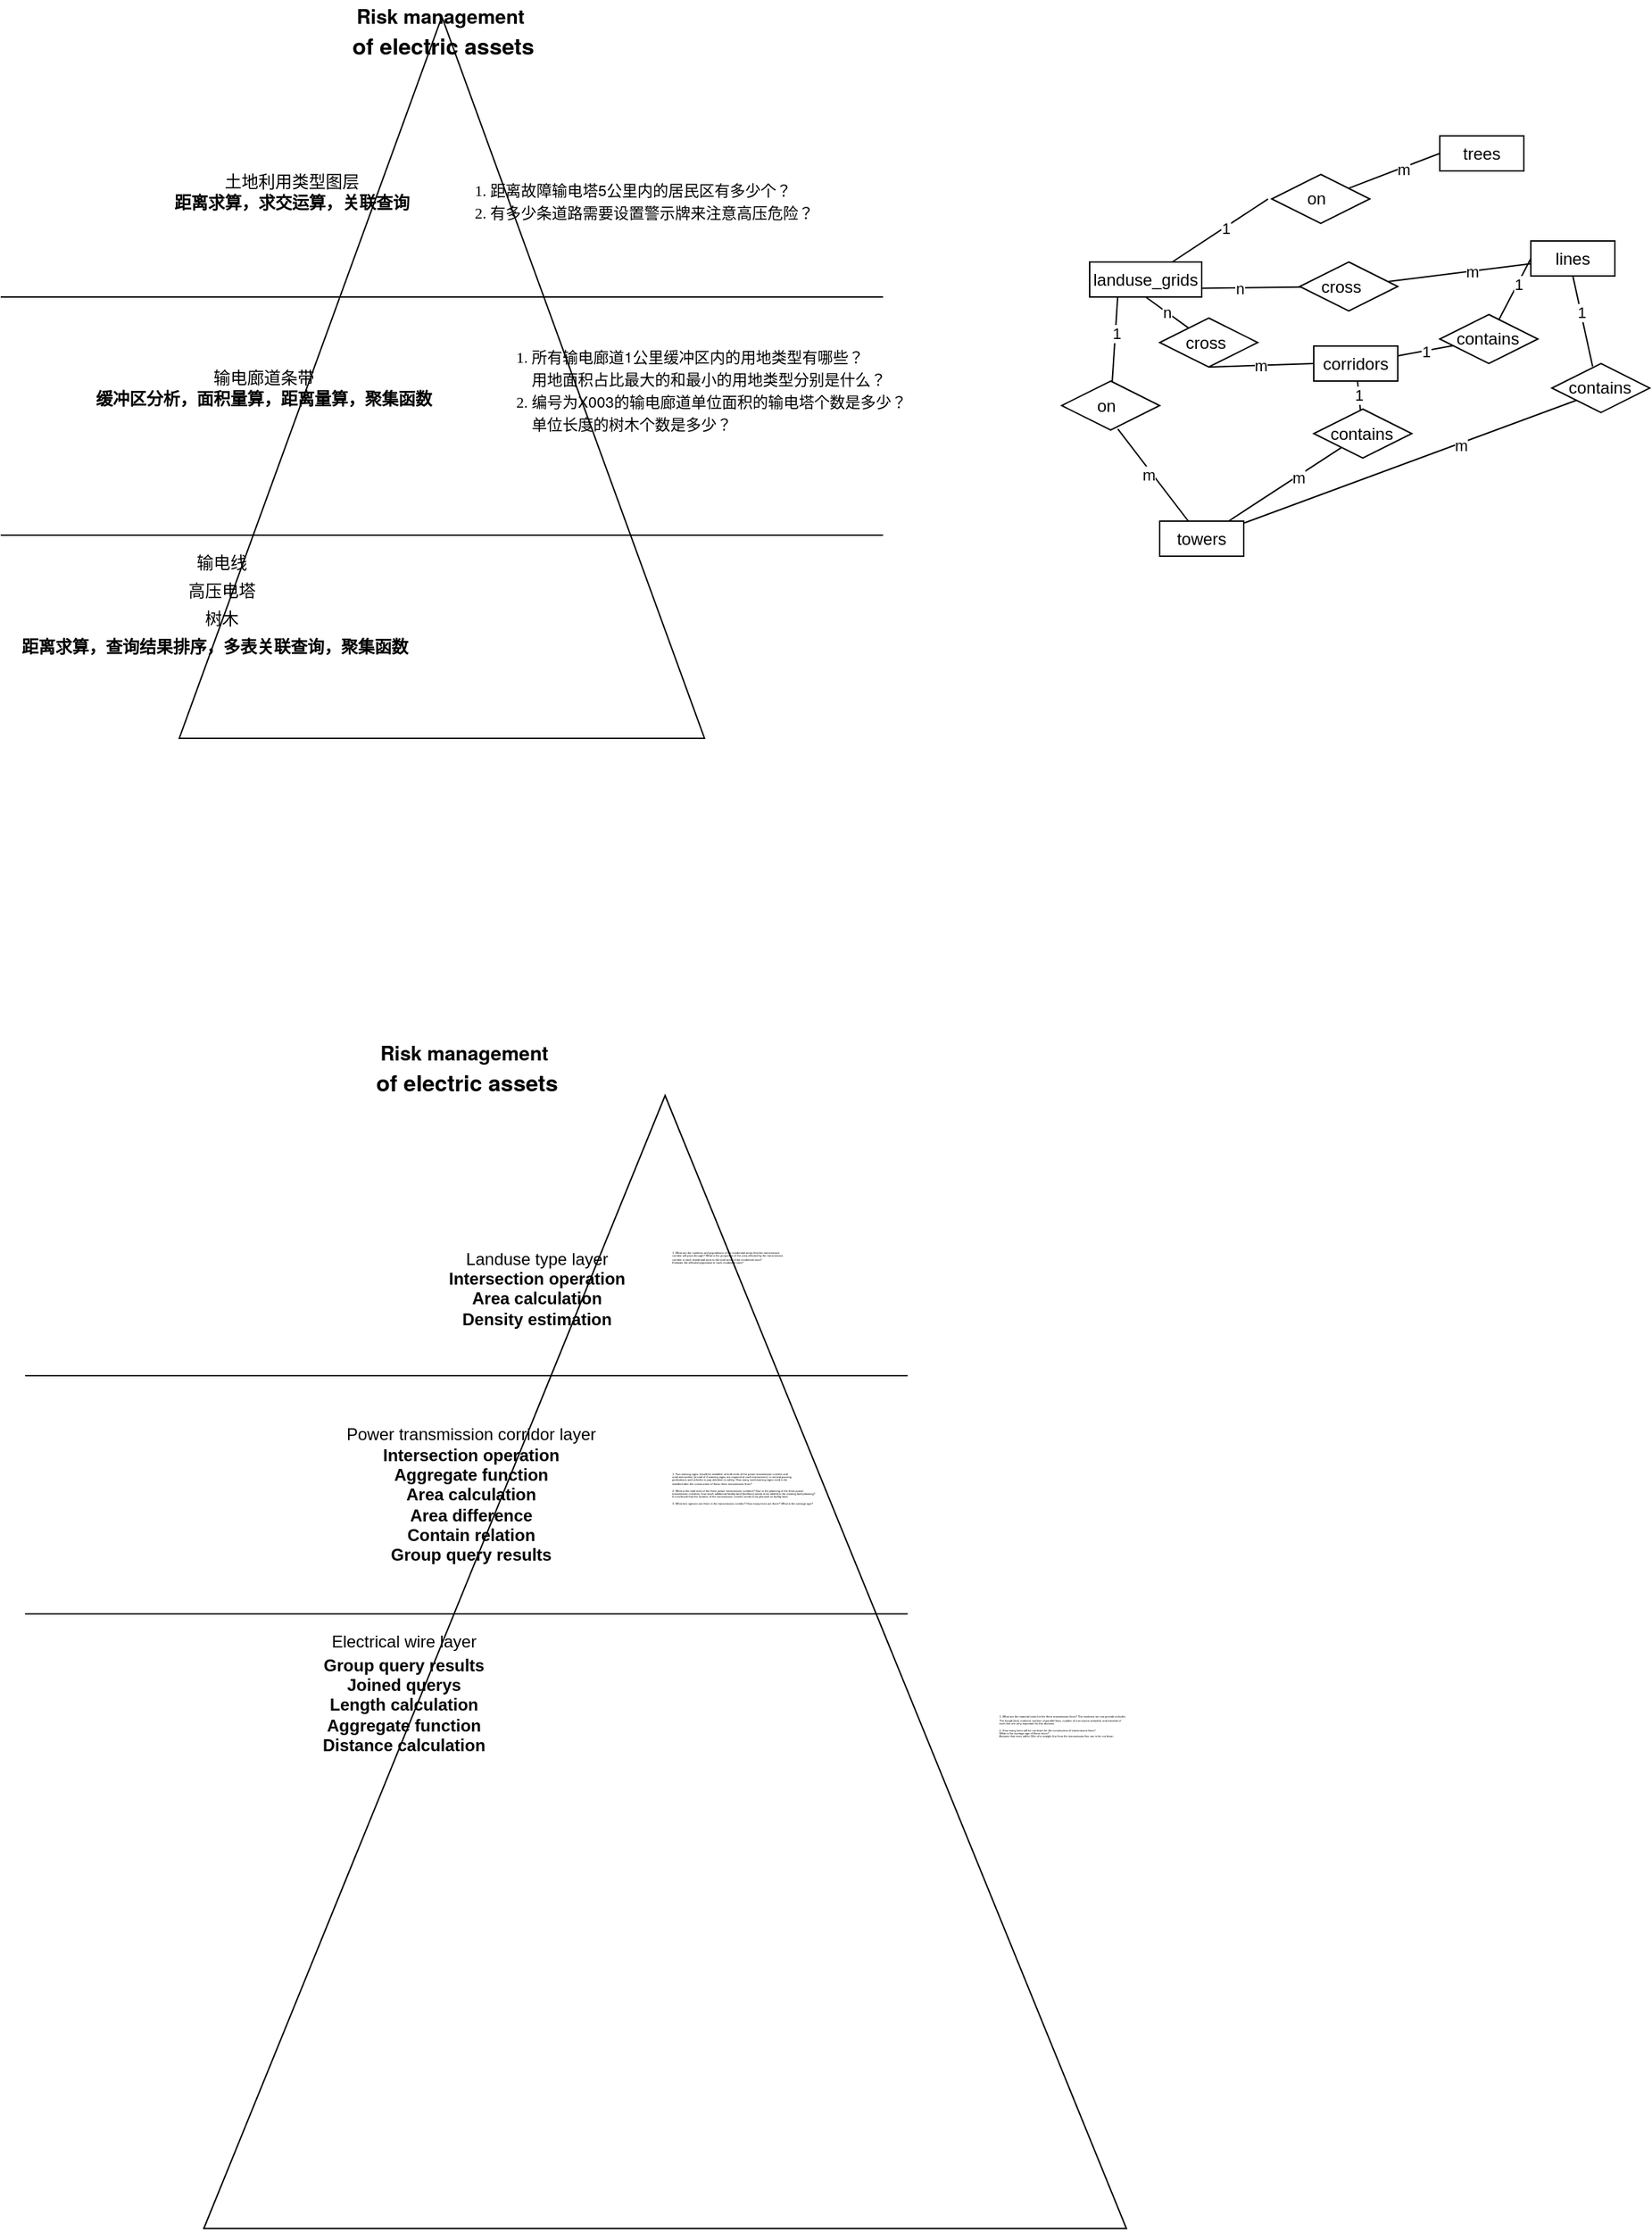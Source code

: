 <mxfile version="14.1.8" type="github">
  <diagram id="ItdWHxaEiJTJODX1TtfW" name="Page-1">
    <mxGraphModel dx="946" dy="618" grid="1" gridSize="10" guides="1" tooltips="1" connect="1" arrows="1" fold="1" page="0" pageScale="1" pageWidth="850" pageHeight="1100" math="0" shadow="0">
      <root>
        <mxCell id="0" />
        <mxCell id="1" parent="0" />
        <mxCell id="6G2YrjMsrMPKAnSGt6pV-1" value="" style="triangle;whiteSpace=wrap;html=1;rotation=-90;" parent="1" vertex="1">
          <mxGeometry x="120" y="120" width="515" height="375" as="geometry" />
        </mxCell>
        <mxCell id="6G2YrjMsrMPKAnSGt6pV-3" value="" style="endArrow=none;html=1;" parent="1" edge="1">
          <mxGeometry width="50" height="50" relative="1" as="geometry">
            <mxPoint x="62.5" y="250" as="sourcePoint" />
            <mxPoint x="692.5" y="250" as="targetPoint" />
          </mxGeometry>
        </mxCell>
        <mxCell id="6G2YrjMsrMPKAnSGt6pV-4" value="" style="endArrow=none;html=1;" parent="1" edge="1">
          <mxGeometry width="50" height="50" relative="1" as="geometry">
            <mxPoint x="62.5" y="420" as="sourcePoint" />
            <mxPoint x="692.5" y="420" as="targetPoint" />
          </mxGeometry>
        </mxCell>
        <mxCell id="6G2YrjMsrMPKAnSGt6pV-5" value="&lt;ol class=&quot;ol1&quot; style=&quot;font-size: medium&quot;&gt;&lt;li class=&quot;li1&quot; style=&quot;margin: 0px ; font-stretch: normal ; font-size: 11px ; line-height: normal ; font-family: &amp;#34;pingfang sc&amp;#34;&quot;&gt;&lt;span class=&quot;s1&quot; style=&quot;font-stretch: normal ; line-height: normal ; font-family: &amp;#34;helvetica neue&amp;#34;&quot;&gt;&lt;/span&gt;距离故障输电塔&lt;span class=&quot;s1&quot; style=&quot;font-stretch: normal ; line-height: normal ; font-family: &amp;#34;helvetica neue&amp;#34;&quot;&gt;5&lt;/span&gt;公里内的居民区有多少个？&lt;/li&gt;&lt;li class=&quot;li1&quot; style=&quot;margin: 0px ; font-stretch: normal ; font-size: 11px ; line-height: normal ; font-family: &amp;#34;pingfang sc&amp;#34;&quot;&gt;&lt;span class=&quot;s1&quot; style=&quot;font-stretch: normal ; line-height: normal ; font-family: &amp;#34;helvetica neue&amp;#34;&quot;&gt;&lt;/span&gt;有多少条道路需要设置警示牌来注意高压危险？&lt;/li&gt;&lt;/ol&gt;" style="text;html=1;align=left;verticalAlign=middle;resizable=0;points=[];autosize=1;" parent="1" vertex="1">
          <mxGeometry x="370" y="145" width="310" height="70" as="geometry" />
        </mxCell>
        <mxCell id="6G2YrjMsrMPKAnSGt6pV-6" value="土地利用类型图层&lt;br&gt;&lt;b&gt;距离求算，求交运算，关联查询&lt;/b&gt;" style="text;html=1;align=center;verticalAlign=middle;resizable=0;points=[];autosize=1;" parent="1" vertex="1">
          <mxGeometry x="180" y="160" width="180" height="30" as="geometry" />
        </mxCell>
        <mxCell id="6G2YrjMsrMPKAnSGt6pV-7" value="输电廊道条带&lt;br&gt;&lt;b&gt;缓冲区分析，面积量算，距离量算，聚集函数&lt;/b&gt;" style="text;html=1;align=center;verticalAlign=middle;resizable=0;points=[];autosize=1;" parent="1" vertex="1">
          <mxGeometry x="120" y="300" width="260" height="30" as="geometry" />
        </mxCell>
        <mxCell id="6G2YrjMsrMPKAnSGt6pV-8" value="输电线" style="text;html=1;align=center;verticalAlign=middle;resizable=0;points=[];autosize=1;" parent="1" vertex="1">
          <mxGeometry x="195" y="430" width="50" height="20" as="geometry" />
        </mxCell>
        <mxCell id="6G2YrjMsrMPKAnSGt6pV-9" value="高压电塔" style="text;html=1;align=center;verticalAlign=middle;resizable=0;points=[];autosize=1;" parent="1" vertex="1">
          <mxGeometry x="190" y="450" width="60" height="20" as="geometry" />
        </mxCell>
        <mxCell id="6G2YrjMsrMPKAnSGt6pV-10" value="&lt;ol class=&quot;ol1&quot; style=&quot;text-align: left ; font-size: medium&quot;&gt;&lt;li class=&quot;li1&quot; style=&quot;margin: 0px ; font-stretch: normal ; font-size: 11px ; line-height: normal ; font-family: &amp;#34;pingfang sc&amp;#34;&quot;&gt;所有输电廊道&lt;span class=&quot;s1&quot; style=&quot;font-stretch: normal ; line-height: normal ; font-family: &amp;#34;helvetica neue&amp;#34;&quot;&gt;1&lt;/span&gt;公里缓冲区内的用地类型有哪些？&lt;br&gt;用地面积占比最大的和最小的用地类型分别是什么？&lt;/li&gt;&lt;li class=&quot;li1&quot; style=&quot;margin: 0px ; font-stretch: normal ; font-size: 11px ; line-height: normal ; font-family: &amp;#34;pingfang sc&amp;#34;&quot;&gt;编号为&lt;span class=&quot;s1&quot; style=&quot;font-stretch: normal ; line-height: normal ; font-family: &amp;#34;helvetica neue&amp;#34;&quot;&gt;X003&lt;/span&gt;的输电廊道单位面积的输电塔个数是多少？&lt;br&gt;单位长度的树木个数是多少？&lt;/li&gt;&lt;/ol&gt;" style="text;html=1;align=center;verticalAlign=middle;resizable=0;points=[];autosize=1;" parent="1" vertex="1">
          <mxGeometry x="380" y="260" width="350" height="110" as="geometry" />
        </mxCell>
        <mxCell id="6G2YrjMsrMPKAnSGt6pV-12" value="树木" style="text;html=1;align=center;verticalAlign=middle;resizable=0;points=[];autosize=1;" parent="1" vertex="1">
          <mxGeometry x="200" y="470" width="40" height="20" as="geometry" />
        </mxCell>
        <mxCell id="6G2YrjMsrMPKAnSGt6pV-13" value="&lt;b&gt;距离求算，查询结果排序，多表关联查询，聚集函数&lt;/b&gt;" style="text;html=1;align=center;verticalAlign=middle;resizable=0;points=[];autosize=1;" parent="1" vertex="1">
          <mxGeometry x="70" y="490" width="290" height="20" as="geometry" />
        </mxCell>
        <mxCell id="6G2YrjMsrMPKAnSGt6pV-14" value="&lt;p class=&quot;p1&quot; style=&quot;margin: 0px ; font-stretch: normal ; line-height: normal ; font-family: &amp;#34;helvetica neue&amp;#34;&quot;&gt;&lt;b&gt;&lt;font style=&quot;font-size: 14px&quot;&gt;Risk management&lt;span class=&quot;Apple-converted-space&quot;&gt;&amp;nbsp;&lt;/span&gt;&lt;/font&gt;&lt;/b&gt;&lt;/p&gt;&lt;p class=&quot;p1&quot; style=&quot;margin: 0px ; font-stretch: normal ; line-height: normal ; font-family: &amp;#34;helvetica neue&amp;#34;&quot;&gt;&lt;b&gt;&lt;font size=&quot;3&quot;&gt;of electric assets&lt;/font&gt;&lt;/b&gt;&lt;/p&gt;" style="text;html=1;align=center;verticalAlign=middle;resizable=0;points=[];autosize=1;" parent="1" vertex="1">
          <mxGeometry x="302.5" y="40" width="150" height="40" as="geometry" />
        </mxCell>
        <mxCell id="6G2YrjMsrMPKAnSGt6pV-15" value="trees" style="rounded=0;whiteSpace=wrap;html=1;align=center;" parent="1" vertex="1">
          <mxGeometry x="1090" y="135" width="60" height="25" as="geometry" />
        </mxCell>
        <mxCell id="6G2YrjMsrMPKAnSGt6pV-23" style="edgeStyle=none;rounded=0;orthogonalLoop=1;jettySize=auto;html=1;entryX=0;entryY=0.5;entryDx=0;entryDy=0;endArrow=none;endFill=0;" parent="1" source="6G2YrjMsrMPKAnSGt6pV-17" target="6G2YrjMsrMPKAnSGt6pV-15" edge="1">
          <mxGeometry relative="1" as="geometry" />
        </mxCell>
        <mxCell id="6G2YrjMsrMPKAnSGt6pV-26" value="m" style="edgeLabel;html=1;align=center;verticalAlign=middle;resizable=0;points=[];" parent="6G2YrjMsrMPKAnSGt6pV-23" vertex="1" connectable="0">
          <mxGeometry x="0.194" y="-1" relative="1" as="geometry">
            <mxPoint as="offset" />
          </mxGeometry>
        </mxCell>
        <mxCell id="6G2YrjMsrMPKAnSGt6pV-17" value="&amp;nbsp; &amp;nbsp; &amp;nbsp; &amp;nbsp;on" style="rhombus;whiteSpace=wrap;html=1;align=left;" parent="1" vertex="1">
          <mxGeometry x="970" y="162.5" width="70" height="35" as="geometry" />
        </mxCell>
        <mxCell id="6G2YrjMsrMPKAnSGt6pV-22" style="rounded=0;orthogonalLoop=1;jettySize=auto;html=1;entryX=-0.038;entryY=0.501;entryDx=0;entryDy=0;entryPerimeter=0;horizontal=0;endArrow=none;endFill=0;" parent="1" source="6G2YrjMsrMPKAnSGt6pV-18" target="6G2YrjMsrMPKAnSGt6pV-17" edge="1">
          <mxGeometry relative="1" as="geometry" />
        </mxCell>
        <mxCell id="6G2YrjMsrMPKAnSGt6pV-25" value="1" style="edgeLabel;html=1;align=center;verticalAlign=middle;resizable=0;points=[];" parent="6G2YrjMsrMPKAnSGt6pV-22" vertex="1" connectable="0">
          <mxGeometry x="0.104" y="-1" relative="1" as="geometry">
            <mxPoint as="offset" />
          </mxGeometry>
        </mxCell>
        <mxCell id="6G2YrjMsrMPKAnSGt6pV-49" style="edgeStyle=none;rounded=0;orthogonalLoop=1;jettySize=auto;html=1;exitX=1;exitY=0.75;exitDx=0;exitDy=0;endArrow=none;endFill=0;" parent="1" source="6G2YrjMsrMPKAnSGt6pV-18" target="6G2YrjMsrMPKAnSGt6pV-48" edge="1">
          <mxGeometry relative="1" as="geometry" />
        </mxCell>
        <mxCell id="6G2YrjMsrMPKAnSGt6pV-51" value="n" style="edgeLabel;html=1;align=center;verticalAlign=middle;resizable=0;points=[];" parent="6G2YrjMsrMPKAnSGt6pV-49" vertex="1" connectable="0">
          <mxGeometry x="-0.234" relative="1" as="geometry">
            <mxPoint as="offset" />
          </mxGeometry>
        </mxCell>
        <mxCell id="6G2YrjMsrMPKAnSGt6pV-18" value="landuse_grids" style="rounded=0;whiteSpace=wrap;html=1;align=center;" parent="1" vertex="1">
          <mxGeometry x="840" y="225" width="80" height="25" as="geometry" />
        </mxCell>
        <mxCell id="6G2YrjMsrMPKAnSGt6pV-55" style="edgeStyle=none;rounded=0;orthogonalLoop=1;jettySize=auto;html=1;entryX=0.573;entryY=0.976;entryDx=0;entryDy=0;entryPerimeter=0;endArrow=none;endFill=0;" parent="1" source="6G2YrjMsrMPKAnSGt6pV-19" target="6G2YrjMsrMPKAnSGt6pV-54" edge="1">
          <mxGeometry relative="1" as="geometry" />
        </mxCell>
        <mxCell id="6G2YrjMsrMPKAnSGt6pV-57" value="m" style="edgeLabel;html=1;align=center;verticalAlign=middle;resizable=0;points=[];" parent="6G2YrjMsrMPKAnSGt6pV-55" vertex="1" connectable="0">
          <mxGeometry x="0.064" y="2" relative="1" as="geometry">
            <mxPoint as="offset" />
          </mxGeometry>
        </mxCell>
        <mxCell id="6G2YrjMsrMPKAnSGt6pV-19" value="towers" style="rounded=0;whiteSpace=wrap;html=1;align=center;" parent="1" vertex="1">
          <mxGeometry x="890" y="410" width="60" height="25" as="geometry" />
        </mxCell>
        <mxCell id="6G2YrjMsrMPKAnSGt6pV-34" style="edgeStyle=none;rounded=0;orthogonalLoop=1;jettySize=auto;html=1;endArrow=none;endFill=0;" parent="1" source="6G2YrjMsrMPKAnSGt6pV-20" target="6G2YrjMsrMPKAnSGt6pV-33" edge="1">
          <mxGeometry relative="1" as="geometry" />
        </mxCell>
        <mxCell id="6G2YrjMsrMPKAnSGt6pV-36" value="1" style="edgeLabel;html=1;align=center;verticalAlign=middle;resizable=0;points=[];" parent="6G2YrjMsrMPKAnSGt6pV-34" vertex="1" connectable="0">
          <mxGeometry x="0.013" relative="1" as="geometry">
            <mxPoint as="offset" />
          </mxGeometry>
        </mxCell>
        <mxCell id="6G2YrjMsrMPKAnSGt6pV-45" value="1" style="edgeStyle=none;rounded=0;orthogonalLoop=1;jettySize=auto;html=1;endArrow=none;endFill=0;" parent="1" source="6G2YrjMsrMPKAnSGt6pV-20" target="6G2YrjMsrMPKAnSGt6pV-39" edge="1">
          <mxGeometry relative="1" as="geometry" />
        </mxCell>
        <mxCell id="6G2YrjMsrMPKAnSGt6pV-20" value="corridors" style="rounded=0;whiteSpace=wrap;html=1;align=center;" parent="1" vertex="1">
          <mxGeometry x="1000" y="285" width="60" height="25" as="geometry" />
        </mxCell>
        <mxCell id="6G2YrjMsrMPKAnSGt6pV-41" style="edgeStyle=none;rounded=0;orthogonalLoop=1;jettySize=auto;html=1;exitX=0.5;exitY=1;exitDx=0;exitDy=0;entryX=0.416;entryY=0.061;entryDx=0;entryDy=0;entryPerimeter=0;endArrow=none;endFill=0;" parent="1" source="6G2YrjMsrMPKAnSGt6pV-21" target="6G2YrjMsrMPKAnSGt6pV-40" edge="1">
          <mxGeometry relative="1" as="geometry" />
        </mxCell>
        <mxCell id="6G2YrjMsrMPKAnSGt6pV-43" value="1" style="edgeLabel;html=1;align=center;verticalAlign=middle;resizable=0;points=[];" parent="6G2YrjMsrMPKAnSGt6pV-41" vertex="1" connectable="0">
          <mxGeometry x="-0.192" relative="1" as="geometry">
            <mxPoint as="offset" />
          </mxGeometry>
        </mxCell>
        <mxCell id="6G2YrjMsrMPKAnSGt6pV-21" value="lines" style="rounded=0;whiteSpace=wrap;html=1;align=center;" parent="1" vertex="1">
          <mxGeometry x="1155" y="210" width="60" height="25" as="geometry" />
        </mxCell>
        <mxCell id="6G2YrjMsrMPKAnSGt6pV-31" value="n" style="edgeStyle=none;rounded=0;orthogonalLoop=1;jettySize=auto;html=1;endArrow=none;endFill=0;entryX=0.5;entryY=1;entryDx=0;entryDy=0;" parent="1" source="6G2YrjMsrMPKAnSGt6pV-28" target="6G2YrjMsrMPKAnSGt6pV-18" edge="1">
          <mxGeometry relative="1" as="geometry">
            <mxPoint x="880" y="270" as="targetPoint" />
          </mxGeometry>
        </mxCell>
        <mxCell id="6G2YrjMsrMPKAnSGt6pV-32" value="m" style="edgeStyle=none;rounded=0;orthogonalLoop=1;jettySize=auto;html=1;exitX=0.5;exitY=1;exitDx=0;exitDy=0;entryX=0;entryY=0.5;entryDx=0;entryDy=0;endArrow=none;endFill=0;" parent="1" source="6G2YrjMsrMPKAnSGt6pV-28" target="6G2YrjMsrMPKAnSGt6pV-20" edge="1">
          <mxGeometry relative="1" as="geometry" />
        </mxCell>
        <mxCell id="6G2YrjMsrMPKAnSGt6pV-28" value="&amp;nbsp; &amp;nbsp; &amp;nbsp;cross" style="rhombus;whiteSpace=wrap;html=1;align=left;" parent="1" vertex="1">
          <mxGeometry x="890" y="265" width="70" height="35" as="geometry" />
        </mxCell>
        <mxCell id="6G2YrjMsrMPKAnSGt6pV-35" style="edgeStyle=none;rounded=0;orthogonalLoop=1;jettySize=auto;html=1;entryX=0;entryY=0.5;entryDx=0;entryDy=0;endArrow=none;endFill=0;" parent="1" source="6G2YrjMsrMPKAnSGt6pV-33" target="6G2YrjMsrMPKAnSGt6pV-21" edge="1">
          <mxGeometry relative="1" as="geometry" />
        </mxCell>
        <mxCell id="6G2YrjMsrMPKAnSGt6pV-38" value="1" style="edgeLabel;html=1;align=center;verticalAlign=middle;resizable=0;points=[];" parent="6G2YrjMsrMPKAnSGt6pV-35" vertex="1" connectable="0">
          <mxGeometry x="0.172" relative="1" as="geometry">
            <mxPoint as="offset" />
          </mxGeometry>
        </mxCell>
        <mxCell id="6G2YrjMsrMPKAnSGt6pV-33" value="&amp;nbsp; &amp;nbsp;contains" style="rhombus;whiteSpace=wrap;html=1;align=left;" parent="1" vertex="1">
          <mxGeometry x="1090" y="262.5" width="70" height="35" as="geometry" />
        </mxCell>
        <mxCell id="6G2YrjMsrMPKAnSGt6pV-46" style="edgeStyle=none;rounded=0;orthogonalLoop=1;jettySize=auto;html=1;endArrow=none;endFill=0;" parent="1" source="6G2YrjMsrMPKAnSGt6pV-39" target="6G2YrjMsrMPKAnSGt6pV-19" edge="1">
          <mxGeometry relative="1" as="geometry" />
        </mxCell>
        <mxCell id="6G2YrjMsrMPKAnSGt6pV-47" value="m" style="edgeLabel;html=1;align=center;verticalAlign=middle;resizable=0;points=[];" parent="6G2YrjMsrMPKAnSGt6pV-46" vertex="1" connectable="0">
          <mxGeometry x="-0.207" y="1" relative="1" as="geometry">
            <mxPoint as="offset" />
          </mxGeometry>
        </mxCell>
        <mxCell id="6G2YrjMsrMPKAnSGt6pV-39" value="&amp;nbsp; &amp;nbsp;contains" style="rhombus;whiteSpace=wrap;html=1;align=left;" parent="1" vertex="1">
          <mxGeometry x="1000" y="330" width="70" height="35" as="geometry" />
        </mxCell>
        <mxCell id="6G2YrjMsrMPKAnSGt6pV-42" style="edgeStyle=none;rounded=0;orthogonalLoop=1;jettySize=auto;html=1;exitX=0;exitY=1;exitDx=0;exitDy=0;endArrow=none;endFill=0;" parent="1" source="6G2YrjMsrMPKAnSGt6pV-40" target="6G2YrjMsrMPKAnSGt6pV-19" edge="1">
          <mxGeometry relative="1" as="geometry" />
        </mxCell>
        <mxCell id="6G2YrjMsrMPKAnSGt6pV-44" value="m" style="edgeLabel;html=1;align=center;verticalAlign=middle;resizable=0;points=[];" parent="6G2YrjMsrMPKAnSGt6pV-42" vertex="1" connectable="0">
          <mxGeometry x="-0.295" y="1" relative="1" as="geometry">
            <mxPoint as="offset" />
          </mxGeometry>
        </mxCell>
        <mxCell id="6G2YrjMsrMPKAnSGt6pV-40" value="&amp;nbsp; &amp;nbsp;contains" style="rhombus;whiteSpace=wrap;html=1;align=left;" parent="1" vertex="1">
          <mxGeometry x="1170" y="297.5" width="70" height="35" as="geometry" />
        </mxCell>
        <mxCell id="6G2YrjMsrMPKAnSGt6pV-50" style="edgeStyle=none;rounded=0;orthogonalLoop=1;jettySize=auto;html=1;endArrow=none;endFill=0;" parent="1" source="6G2YrjMsrMPKAnSGt6pV-48" target="6G2YrjMsrMPKAnSGt6pV-21" edge="1">
          <mxGeometry relative="1" as="geometry" />
        </mxCell>
        <mxCell id="6G2YrjMsrMPKAnSGt6pV-52" value="m" style="edgeLabel;html=1;align=center;verticalAlign=middle;resizable=0;points=[];" parent="6G2YrjMsrMPKAnSGt6pV-50" vertex="1" connectable="0">
          <mxGeometry x="0.171" relative="1" as="geometry">
            <mxPoint as="offset" />
          </mxGeometry>
        </mxCell>
        <mxCell id="6G2YrjMsrMPKAnSGt6pV-48" value="&amp;nbsp; &amp;nbsp; cross" style="rhombus;whiteSpace=wrap;html=1;align=left;" parent="1" vertex="1">
          <mxGeometry x="990" y="225" width="70" height="35" as="geometry" />
        </mxCell>
        <mxCell id="6G2YrjMsrMPKAnSGt6pV-56" style="edgeStyle=none;rounded=0;orthogonalLoop=1;jettySize=auto;html=1;entryX=0.25;entryY=1;entryDx=0;entryDy=0;endArrow=none;endFill=0;" parent="1" source="6G2YrjMsrMPKAnSGt6pV-54" target="6G2YrjMsrMPKAnSGt6pV-18" edge="1">
          <mxGeometry relative="1" as="geometry" />
        </mxCell>
        <mxCell id="6G2YrjMsrMPKAnSGt6pV-58" value="1" style="edgeLabel;html=1;align=center;verticalAlign=middle;resizable=0;points=[];" parent="6G2YrjMsrMPKAnSGt6pV-56" vertex="1" connectable="0">
          <mxGeometry x="0.15" relative="1" as="geometry">
            <mxPoint as="offset" />
          </mxGeometry>
        </mxCell>
        <mxCell id="6G2YrjMsrMPKAnSGt6pV-54" value="&amp;nbsp; &amp;nbsp; &amp;nbsp; &amp;nbsp;on" style="rhombus;whiteSpace=wrap;html=1;align=left;" parent="1" vertex="1">
          <mxGeometry x="820" y="310" width="70" height="35" as="geometry" />
        </mxCell>
        <mxCell id="OomV4tTkSE6pyl4ZflRj-1" value="" style="triangle;whiteSpace=wrap;html=1;rotation=-90;" vertex="1" parent="1">
          <mxGeometry x="132.5" y="895" width="808.75" height="658.75" as="geometry" />
        </mxCell>
        <mxCell id="OomV4tTkSE6pyl4ZflRj-2" value="" style="endArrow=none;html=1;" edge="1" parent="1">
          <mxGeometry width="50" height="50" relative="1" as="geometry">
            <mxPoint x="80" y="1020" as="sourcePoint" />
            <mxPoint x="710" y="1020" as="targetPoint" />
          </mxGeometry>
        </mxCell>
        <mxCell id="OomV4tTkSE6pyl4ZflRj-3" value="" style="endArrow=none;html=1;" edge="1" parent="1">
          <mxGeometry width="50" height="50" relative="1" as="geometry">
            <mxPoint x="80" y="1190" as="sourcePoint" />
            <mxPoint x="710" y="1190" as="targetPoint" />
          </mxGeometry>
        </mxCell>
        <mxCell id="OomV4tTkSE6pyl4ZflRj-5" value="Landuse type layer&lt;br&gt;&lt;b&gt;Intersection operation&lt;/b&gt;&lt;br&gt;&lt;b&gt;Area calculation&lt;/b&gt;&lt;br&gt;&lt;div&gt;&lt;b&gt;Density estimation&lt;/b&gt;&lt;/div&gt;&lt;div style=&quot;font-weight: bold&quot;&gt;&lt;br&gt;&lt;/div&gt;" style="text;html=1;align=center;verticalAlign=middle;resizable=0;points=[];autosize=1;" vertex="1" parent="1">
          <mxGeometry x="375" y="930" width="140" height="70" as="geometry" />
        </mxCell>
        <mxCell id="OomV4tTkSE6pyl4ZflRj-6" value="&lt;div&gt;Power transmission corridor layer&lt;/div&gt;&lt;b&gt;Intersection operation&lt;/b&gt;&lt;br&gt;&lt;b&gt;Aggregate function&lt;/b&gt;&lt;br&gt;&lt;b&gt;Area calculation&lt;/b&gt;&lt;br&gt;&lt;div&gt;&lt;b&gt;Area difference&lt;/b&gt;&lt;/div&gt;&lt;div&gt;&lt;b&gt;Contain relation&lt;/b&gt;&lt;/div&gt;&lt;div&gt;&lt;b&gt;Group query results&lt;/b&gt;&lt;/div&gt;" style="text;html=1;align=center;verticalAlign=middle;resizable=0;points=[];autosize=1;" vertex="1" parent="1">
          <mxGeometry x="302.5" y="1055" width="190" height="100" as="geometry" />
        </mxCell>
        <mxCell id="OomV4tTkSE6pyl4ZflRj-7" value="Electrical wire layer" style="text;html=1;align=center;verticalAlign=middle;resizable=0;points=[];autosize=1;" vertex="1" parent="1">
          <mxGeometry x="290" y="1200" width="120" height="20" as="geometry" />
        </mxCell>
        <mxCell id="OomV4tTkSE6pyl4ZflRj-11" value="&lt;b&gt;Group query results&lt;br&gt;Joined querys&lt;br&gt;Length calculation&lt;br&gt;Aggregate function&lt;br&gt;Distance calculation&lt;br&gt;&lt;/b&gt;" style="text;html=1;align=center;verticalAlign=middle;resizable=0;points=[];autosize=1;" vertex="1" parent="1">
          <mxGeometry x="285" y="1220" width="130" height="70" as="geometry" />
        </mxCell>
        <mxCell id="OomV4tTkSE6pyl4ZflRj-12" value="&lt;p class=&quot;p1&quot; style=&quot;margin: 0px ; font-stretch: normal ; line-height: normal ; font-family: &amp;#34;helvetica neue&amp;#34;&quot;&gt;&lt;b&gt;&lt;font style=&quot;font-size: 14px&quot;&gt;Risk management&lt;span class=&quot;Apple-converted-space&quot;&gt;&amp;nbsp;&lt;/span&gt;&lt;/font&gt;&lt;/b&gt;&lt;/p&gt;&lt;p class=&quot;p1&quot; style=&quot;margin: 0px ; font-stretch: normal ; line-height: normal ; font-family: &amp;#34;helvetica neue&amp;#34;&quot;&gt;&lt;b&gt;&lt;font size=&quot;3&quot;&gt;of electric assets&lt;/font&gt;&lt;/b&gt;&lt;/p&gt;" style="text;html=1;align=center;verticalAlign=middle;resizable=0;points=[];autosize=1;" vertex="1" parent="1">
          <mxGeometry x="320" y="780" width="150" height="40" as="geometry" />
        </mxCell>
        <mxCell id="OomV4tTkSE6pyl4ZflRj-18" value="1. Two warning signs should be installed&amp;nbsp; at both ends of the power transmission corridor and &lt;br&gt;road intersection (a total of 4 warning signs are required at each intersection)&amp;nbsp; to remind passing &lt;br&gt;pedestrians and vehicles to pay attention to safety. How many road warning signs need to be &lt;br&gt;installed after the construction of these three transmission lines?&lt;br&gt;&lt;br&gt;&lt;span style=&quot;font-size: 2px&quot;&gt;2. What is the total area of ​​the three power transmission corridors? Due to the planning of the three power &lt;/span&gt;&lt;br&gt;&lt;span style=&quot;font-size: 2px&quot;&gt;transmission corridors, how much additional facility land (facilities) needs to be added to the existing land planning? &lt;/span&gt;&lt;br&gt;&lt;span style=&quot;font-size: 2px&quot;&gt;It is believed that the location of the transmission corridor needs to be planned as facility land.&lt;/span&gt;&lt;br&gt;&lt;div&gt;&lt;span style=&quot;font-size: 2px&quot;&gt;&lt;br&gt;&lt;/span&gt;&lt;/div&gt;&lt;div&gt;&lt;span style=&quot;font-size: 2px&quot;&gt;3. What tree species are there in the transmission corridor? How many trees are there? What is the average age?&lt;/span&gt;&lt;/div&gt;" style="text;html=1;align=left;verticalAlign=middle;resizable=0;points=[];autosize=1;fontSize=2;" vertex="1" parent="1">
          <mxGeometry x="540" y="1090" width="630" height="20" as="geometry" />
        </mxCell>
        <mxCell id="OomV4tTkSE6pyl4ZflRj-19" value="1. What are the numbers and populations of the residential areas that the transmission &lt;br&gt;corridor will pass through? What is the proportion of the area affected by the transmission &lt;br&gt;corridor in each residential area to the total area&amp;nbsp; of ​​the residential area? &lt;br&gt;Estimate the affected population in each residential area?" style="text;html=1;align=left;verticalAlign=middle;resizable=0;points=[];autosize=1;fontSize=2;" vertex="1" parent="1">
          <mxGeometry x="540" y="930" width="490" height="10" as="geometry" />
        </mxCell>
        <mxCell id="OomV4tTkSE6pyl4ZflRj-20" value="&lt;div style=&quot;text-align: left&quot;&gt;&lt;span&gt;1. What are the material costs for the three transmission lines?&amp;nbsp;&lt;/span&gt;&lt;span&gt;The evidence we can provide includes&lt;/span&gt;&lt;/div&gt;&lt;div style=&quot;text-align: left&quot;&gt;&lt;span style=&quot;text-align: center&quot;&gt;The length (km), material, number of parallel lines, number of iron towers included, and material of&amp;nbsp;&lt;/span&gt;&lt;/div&gt;&lt;div style=&quot;text-align: left&quot;&gt;&lt;span&gt;each line are very important for this decision.&lt;/span&gt;&lt;/div&gt;&lt;div style=&quot;text-align: left&quot;&gt;&lt;span&gt;&lt;br&gt;&lt;/span&gt;&lt;/div&gt;&lt;div style=&quot;text-align: left&quot;&gt;&lt;span&gt;&lt;span style=&quot;font-size: 2px&quot;&gt;2. How many trees will be cut down for the construction of transmission lines?&amp;nbsp;&lt;/span&gt;&lt;/span&gt;&lt;/div&gt;&lt;div style=&quot;text-align: left&quot;&gt;&lt;span&gt;&lt;span style=&quot;font-size: 2px&quot;&gt;What is the average age of these trees?&amp;nbsp;&lt;/span&gt;&lt;/span&gt;&lt;/div&gt;&lt;div style=&quot;text-align: left&quot;&gt;&lt;span&gt;&lt;span style=&quot;font-size: 2px&quot;&gt;Assume that trees within 50m of a straight line from the transmission line are to be cut down.&lt;/span&gt;&lt;br&gt;&lt;/span&gt;&lt;/div&gt;" style="text;html=1;align=center;verticalAlign=middle;resizable=0;points=[];autosize=1;fontSize=2;" vertex="1" parent="1">
          <mxGeometry x="540" y="1260" width="560" height="20" as="geometry" />
        </mxCell>
      </root>
    </mxGraphModel>
  </diagram>
</mxfile>

